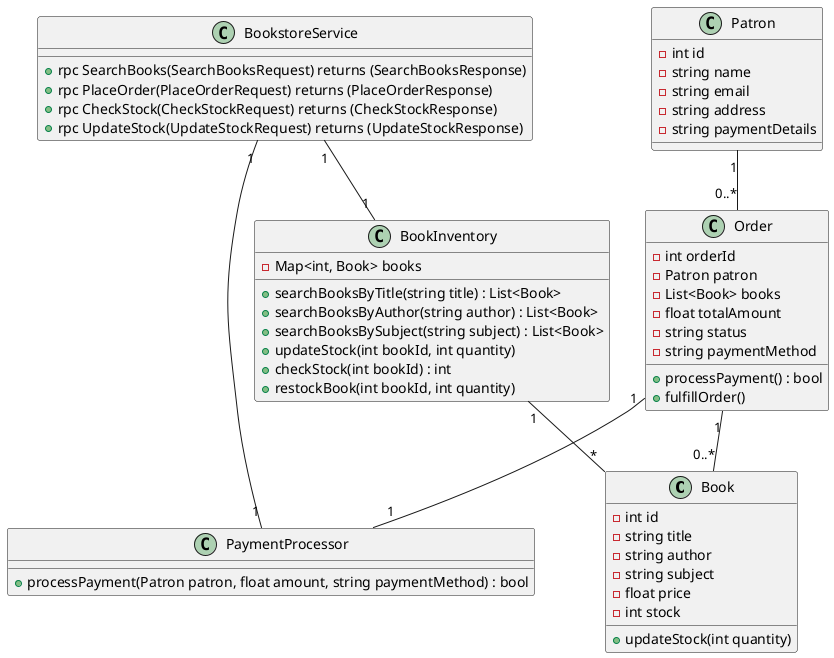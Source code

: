@startuml
class Book {
    - int id
    - string title
    - string author
    - string subject
    - float price
    - int stock
    + updateStock(int quantity)
}

class Patron {
    - int id
    - string name
    - string email
    - string address
    - string paymentDetails
}

class Order {
    - int orderId
    - Patron patron
    - List<Book> books
    - float totalAmount
    - string status
    - string paymentMethod
    + processPayment() : bool
    + fulfillOrder()
}

class BookInventory {
    - Map<int, Book> books
    + searchBooksByTitle(string title) : List<Book>
    + searchBooksByAuthor(string author) : List<Book>
    + searchBooksBySubject(string subject) : List<Book>
    + updateStock(int bookId, int quantity)
    + checkStock(int bookId) : int
    + restockBook(int bookId, int quantity)
}

class PaymentProcessor {
    + processPayment(Patron patron, float amount, string paymentMethod) : bool
}

class BookstoreService {
    + rpc SearchBooks(SearchBooksRequest) returns (SearchBooksResponse)
    + rpc PlaceOrder(PlaceOrderRequest) returns (PlaceOrderResponse)
    + rpc CheckStock(CheckStockRequest) returns (CheckStockResponse)
    + rpc UpdateStock(UpdateStockRequest) returns (UpdateStockResponse)
}

Patron "1" -- "0..*" Order
Order "1" -- "0..*" Book
BookInventory "1" -- "*" Book
Order "1" -- "1" PaymentProcessor
BookstoreService "1" -- "1" BookInventory
BookstoreService "1" -- "1" PaymentProcessor

@enduml
